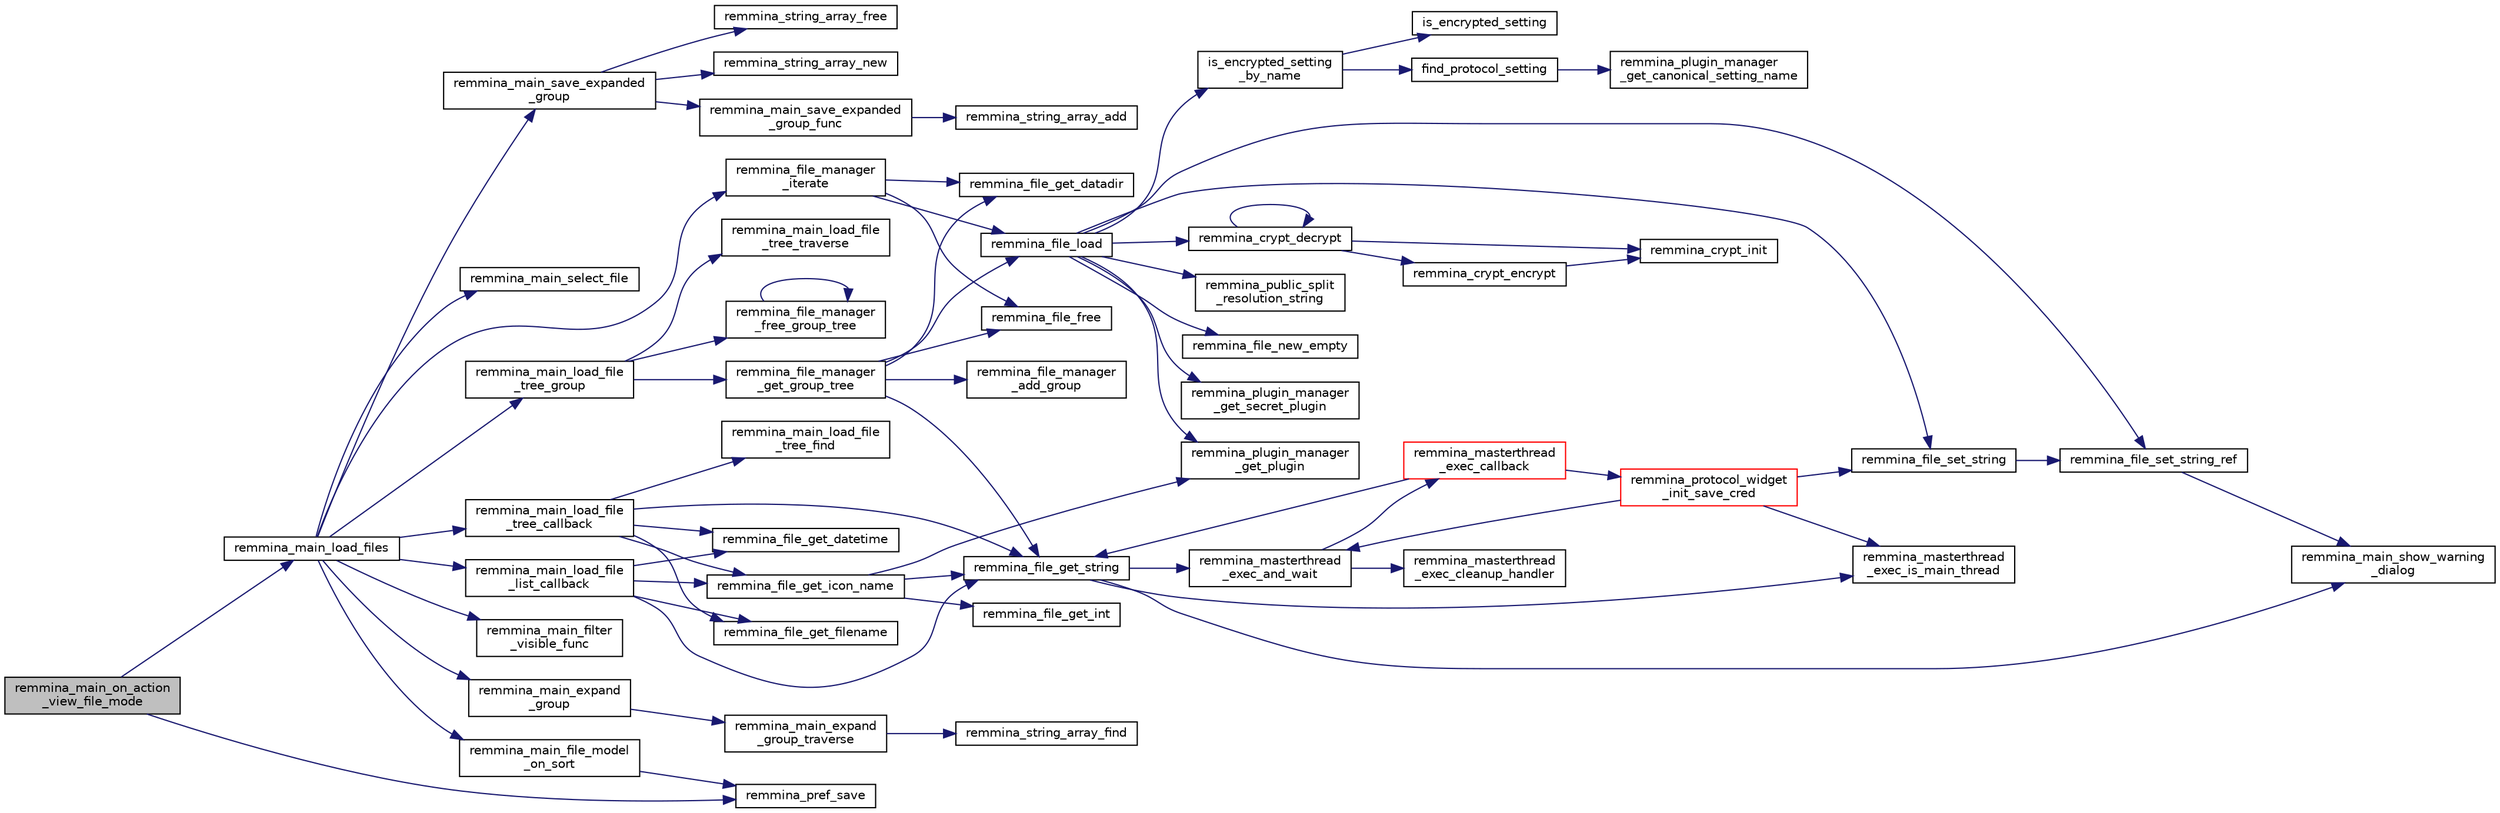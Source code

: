 digraph "remmina_main_on_action_view_file_mode"
{
  edge [fontname="Helvetica",fontsize="10",labelfontname="Helvetica",labelfontsize="10"];
  node [fontname="Helvetica",fontsize="10",shape=record];
  rankdir="LR";
  Node4760 [label="remmina_main_on_action\l_view_file_mode",height=0.2,width=0.4,color="black", fillcolor="grey75", style="filled", fontcolor="black"];
  Node4760 -> Node4761 [color="midnightblue",fontsize="10",style="solid",fontname="Helvetica"];
  Node4761 [label="remmina_pref_save",height=0.2,width=0.4,color="black", fillcolor="white", style="filled",URL="$remmina__pref_8c.html#a1c614a5e7dc3cd415be6e0a926e26983"];
  Node4760 -> Node4762 [color="midnightblue",fontsize="10",style="solid",fontname="Helvetica"];
  Node4762 [label="remmina_main_load_files",height=0.2,width=0.4,color="black", fillcolor="white", style="filled",URL="$remmina__main_8c.html#a3617295e74fa84edbd41dedc601402a7"];
  Node4762 -> Node4763 [color="midnightblue",fontsize="10",style="solid",fontname="Helvetica"];
  Node4763 [label="remmina_main_save_expanded\l_group",height=0.2,width=0.4,color="black", fillcolor="white", style="filled",URL="$remmina__main_8c.html#ad8744dc59ba8072ffdf557b6c94e9f40"];
  Node4763 -> Node4764 [color="midnightblue",fontsize="10",style="solid",fontname="Helvetica"];
  Node4764 [label="remmina_string_array_free",height=0.2,width=0.4,color="black", fillcolor="white", style="filled",URL="$remmina__string__array_8c.html#a8ab78913d299df665a408a8a5ec51bbe"];
  Node4763 -> Node4765 [color="midnightblue",fontsize="10",style="solid",fontname="Helvetica"];
  Node4765 [label="remmina_string_array_new",height=0.2,width=0.4,color="black", fillcolor="white", style="filled",URL="$remmina__string__array_8c.html#aff90e964c6541b1af02adf7ea39e6e02"];
  Node4763 -> Node4766 [color="midnightblue",fontsize="10",style="solid",fontname="Helvetica"];
  Node4766 [label="remmina_main_save_expanded\l_group_func",height=0.2,width=0.4,color="black", fillcolor="white", style="filled",URL="$remmina__main_8c.html#a51880fc109db6457a5d0fc543c2deaf2"];
  Node4766 -> Node4767 [color="midnightblue",fontsize="10",style="solid",fontname="Helvetica"];
  Node4767 [label="remmina_string_array_add",height=0.2,width=0.4,color="black", fillcolor="white", style="filled",URL="$remmina__string__array_8c.html#a2aaacca7db4b86f836486cfb559398f0"];
  Node4762 -> Node4768 [color="midnightblue",fontsize="10",style="solid",fontname="Helvetica"];
  Node4768 [label="remmina_main_load_file\l_tree_group",height=0.2,width=0.4,color="black", fillcolor="white", style="filled",URL="$remmina__main_8c.html#aa46e6b815c241d32a476a29053dbf296"];
  Node4768 -> Node4769 [color="midnightblue",fontsize="10",style="solid",fontname="Helvetica"];
  Node4769 [label="remmina_file_manager\l_get_group_tree",height=0.2,width=0.4,color="black", fillcolor="white", style="filled",URL="$remmina__file__manager_8c.html#a6593a3f297f420f012405fa582819857"];
  Node4769 -> Node4770 [color="midnightblue",fontsize="10",style="solid",fontname="Helvetica"];
  Node4770 [label="remmina_file_get_datadir",height=0.2,width=0.4,color="black", fillcolor="white", style="filled",URL="$remmina__file__manager_8c.html#aa65bc30beb59d607ba430d966e7e27f5"];
  Node4769 -> Node4771 [color="midnightblue",fontsize="10",style="solid",fontname="Helvetica"];
  Node4771 [label="remmina_file_load",height=0.2,width=0.4,color="black", fillcolor="white", style="filled",URL="$remmina__file_8c.html#ac1cc2d7f827f7d64c7fd3edf10e9383e"];
  Node4771 -> Node4772 [color="midnightblue",fontsize="10",style="solid",fontname="Helvetica"];
  Node4772 [label="remmina_file_new_empty",height=0.2,width=0.4,color="black", fillcolor="white", style="filled",URL="$remmina__file_8c.html#adab087b7139756f029020a87a5438cfa"];
  Node4771 -> Node4773 [color="midnightblue",fontsize="10",style="solid",fontname="Helvetica"];
  Node4773 [label="remmina_plugin_manager\l_get_plugin",height=0.2,width=0.4,color="black", fillcolor="white", style="filled",URL="$remmina__plugin__manager_8c.html#a3872c8656a8a3d5147bcc603471c1932"];
  Node4771 -> Node4774 [color="midnightblue",fontsize="10",style="solid",fontname="Helvetica"];
  Node4774 [label="remmina_plugin_manager\l_get_secret_plugin",height=0.2,width=0.4,color="black", fillcolor="white", style="filled",URL="$remmina__plugin__manager_8c.html#ad380a98f6624aa8c830015c8b428b7b4"];
  Node4771 -> Node4775 [color="midnightblue",fontsize="10",style="solid",fontname="Helvetica"];
  Node4775 [label="is_encrypted_setting\l_by_name",height=0.2,width=0.4,color="black", fillcolor="white", style="filled",URL="$remmina__file_8c.html#a72580559fa04082418a993fec4c77281"];
  Node4775 -> Node4776 [color="midnightblue",fontsize="10",style="solid",fontname="Helvetica"];
  Node4776 [label="find_protocol_setting",height=0.2,width=0.4,color="black", fillcolor="white", style="filled",URL="$remmina__file_8c.html#acc88ee6f5ba73bf9c3b05ab9368c952f"];
  Node4776 -> Node4777 [color="midnightblue",fontsize="10",style="solid",fontname="Helvetica"];
  Node4777 [label="remmina_plugin_manager\l_get_canonical_setting_name",height=0.2,width=0.4,color="black", fillcolor="white", style="filled",URL="$remmina__plugin__manager_8c.html#af60b8edfa50563ae4c7593efc3deed55"];
  Node4775 -> Node4778 [color="midnightblue",fontsize="10",style="solid",fontname="Helvetica"];
  Node4778 [label="is_encrypted_setting",height=0.2,width=0.4,color="black", fillcolor="white", style="filled",URL="$remmina__file_8c.html#a29920ae737817d3f6c673bacbbf11ca1"];
  Node4771 -> Node4779 [color="midnightblue",fontsize="10",style="solid",fontname="Helvetica"];
  Node4779 [label="remmina_file_set_string",height=0.2,width=0.4,color="black", fillcolor="white", style="filled",URL="$remmina__file_8c.html#a85ca1ca2d0bf9ef29e490c6f4527a954"];
  Node4779 -> Node4780 [color="midnightblue",fontsize="10",style="solid",fontname="Helvetica"];
  Node4780 [label="remmina_file_set_string_ref",height=0.2,width=0.4,color="black", fillcolor="white", style="filled",URL="$remmina__file_8c.html#a74951c1067a1a5e1341f5e1c1206dec6"];
  Node4780 -> Node4781 [color="midnightblue",fontsize="10",style="solid",fontname="Helvetica"];
  Node4781 [label="remmina_main_show_warning\l_dialog",height=0.2,width=0.4,color="black", fillcolor="white", style="filled",URL="$remmina__main_8c.html#ad99b9c0bf2fa8c166a8b4a09e06ffdf7"];
  Node4771 -> Node4780 [color="midnightblue",fontsize="10",style="solid",fontname="Helvetica"];
  Node4771 -> Node4782 [color="midnightblue",fontsize="10",style="solid",fontname="Helvetica"];
  Node4782 [label="remmina_crypt_decrypt",height=0.2,width=0.4,color="black", fillcolor="white", style="filled",URL="$remmina__crypt_8c.html#a3fe2fa245d401146adf02a3a8f996ab9"];
  Node4782 -> Node4783 [color="midnightblue",fontsize="10",style="solid",fontname="Helvetica"];
  Node4783 [label="remmina_crypt_init",height=0.2,width=0.4,color="black", fillcolor="white", style="filled",URL="$remmina__crypt_8c.html#ae097c169aefdd5d83a57fc1bde511171"];
  Node4782 -> Node4784 [color="midnightblue",fontsize="10",style="solid",fontname="Helvetica"];
  Node4784 [label="remmina_crypt_encrypt",height=0.2,width=0.4,color="black", fillcolor="white", style="filled",URL="$remmina__crypt_8c.html#aa02cf0fed3eb68d6a89815c3ba3bf7b1"];
  Node4784 -> Node4783 [color="midnightblue",fontsize="10",style="solid",fontname="Helvetica"];
  Node4782 -> Node4782 [color="midnightblue",fontsize="10",style="solid",fontname="Helvetica"];
  Node4771 -> Node4785 [color="midnightblue",fontsize="10",style="solid",fontname="Helvetica"];
  Node4785 [label="remmina_public_split\l_resolution_string",height=0.2,width=0.4,color="black", fillcolor="white", style="filled",URL="$remmina__public_8c.html#aaf3fdb980c24cd06965b85ebcdd79173"];
  Node4769 -> Node4786 [color="midnightblue",fontsize="10",style="solid",fontname="Helvetica"];
  Node4786 [label="remmina_file_get_string",height=0.2,width=0.4,color="black", fillcolor="white", style="filled",URL="$remmina__file_8c.html#a8eb1b213d9d08c6ad13683ce05f4355e"];
  Node4786 -> Node4787 [color="midnightblue",fontsize="10",style="solid",fontname="Helvetica"];
  Node4787 [label="remmina_masterthread\l_exec_is_main_thread",height=0.2,width=0.4,color="black", fillcolor="white", style="filled",URL="$remmina__masterthread__exec_8c.html#a3a52e863a3a3da6da6bb5d36c13b7ff4"];
  Node4786 -> Node4788 [color="midnightblue",fontsize="10",style="solid",fontname="Helvetica"];
  Node4788 [label="remmina_masterthread\l_exec_and_wait",height=0.2,width=0.4,color="black", fillcolor="white", style="filled",URL="$remmina__masterthread__exec_8c.html#a14628c2470cac50e87916a70ea05c97d"];
  Node4788 -> Node4789 [color="midnightblue",fontsize="10",style="solid",fontname="Helvetica"];
  Node4789 [label="remmina_masterthread\l_exec_cleanup_handler",height=0.2,width=0.4,color="black", fillcolor="white", style="filled",URL="$remmina__masterthread__exec_8c.html#a94985f15fd0d27c037824ee90b0ecd3c"];
  Node4788 -> Node4790 [color="midnightblue",fontsize="10",style="solid",fontname="Helvetica"];
  Node4790 [label="remmina_masterthread\l_exec_callback",height=0.2,width=0.4,color="red", fillcolor="white", style="filled",URL="$remmina__masterthread__exec_8c.html#ae5c4d736f1856249c255430e010a179f"];
  Node4790 -> Node4791 [color="midnightblue",fontsize="10",style="solid",fontname="Helvetica"];
  Node4791 [label="remmina_protocol_widget\l_init_save_cred",height=0.2,width=0.4,color="red", fillcolor="white", style="filled",URL="$remmina__protocol__widget_8c.html#a7ac09ee83afa8a1a60cadf56b0ec83a6"];
  Node4791 -> Node4787 [color="midnightblue",fontsize="10",style="solid",fontname="Helvetica"];
  Node4791 -> Node4788 [color="midnightblue",fontsize="10",style="solid",fontname="Helvetica"];
  Node4791 -> Node4779 [color="midnightblue",fontsize="10",style="solid",fontname="Helvetica"];
  Node4790 -> Node4786 [color="midnightblue",fontsize="10",style="solid",fontname="Helvetica"];
  Node4786 -> Node4781 [color="midnightblue",fontsize="10",style="solid",fontname="Helvetica"];
  Node4769 -> Node4813 [color="midnightblue",fontsize="10",style="solid",fontname="Helvetica"];
  Node4813 [label="remmina_file_manager\l_add_group",height=0.2,width=0.4,color="black", fillcolor="white", style="filled",URL="$remmina__file__manager_8c.html#a3b100405380ddccce98669a8b46ecc66"];
  Node4769 -> Node4814 [color="midnightblue",fontsize="10",style="solid",fontname="Helvetica"];
  Node4814 [label="remmina_file_free",height=0.2,width=0.4,color="black", fillcolor="white", style="filled",URL="$remmina__file_8c.html#abd2f06bf0a5ddcf7156e5ef7d0c8d4d7"];
  Node4768 -> Node4815 [color="midnightblue",fontsize="10",style="solid",fontname="Helvetica"];
  Node4815 [label="remmina_main_load_file\l_tree_traverse",height=0.2,width=0.4,color="black", fillcolor="white", style="filled",URL="$remmina__main_8c.html#a2a6ba822ef89ef8ad9f19340c2c8b7f5"];
  Node4768 -> Node4816 [color="midnightblue",fontsize="10",style="solid",fontname="Helvetica"];
  Node4816 [label="remmina_file_manager\l_free_group_tree",height=0.2,width=0.4,color="black", fillcolor="white", style="filled",URL="$remmina__file__manager_8c.html#a06196f19abc15526514a5aa59a568798"];
  Node4816 -> Node4816 [color="midnightblue",fontsize="10",style="solid",fontname="Helvetica"];
  Node4762 -> Node4817 [color="midnightblue",fontsize="10",style="solid",fontname="Helvetica"];
  Node4817 [label="remmina_file_manager\l_iterate",height=0.2,width=0.4,color="black", fillcolor="white", style="filled",URL="$remmina__file__manager_8c.html#a55a717aafc046713380bd2c55f29165a"];
  Node4817 -> Node4770 [color="midnightblue",fontsize="10",style="solid",fontname="Helvetica"];
  Node4817 -> Node4771 [color="midnightblue",fontsize="10",style="solid",fontname="Helvetica"];
  Node4817 -> Node4814 [color="midnightblue",fontsize="10",style="solid",fontname="Helvetica"];
  Node4762 -> Node4818 [color="midnightblue",fontsize="10",style="solid",fontname="Helvetica"];
  Node4818 [label="remmina_main_load_file\l_tree_callback",height=0.2,width=0.4,color="black", fillcolor="white", style="filled",URL="$remmina__main_8c.html#ae32574ebe06b1a24f135af9379e663b4"];
  Node4818 -> Node4819 [color="midnightblue",fontsize="10",style="solid",fontname="Helvetica"];
  Node4819 [label="remmina_main_load_file\l_tree_find",height=0.2,width=0.4,color="black", fillcolor="white", style="filled",URL="$remmina__main_8c.html#a847424fdb97ffe35d060409d4d738497"];
  Node4818 -> Node4786 [color="midnightblue",fontsize="10",style="solid",fontname="Helvetica"];
  Node4818 -> Node4820 [color="midnightblue",fontsize="10",style="solid",fontname="Helvetica"];
  Node4820 [label="remmina_file_get_datetime",height=0.2,width=0.4,color="black", fillcolor="white", style="filled",URL="$remmina__file_8c.html#a96abbfdc183d1e82fdffd6445d611ffe",tooltip="Return the string date of the last time a file has been modified. "];
  Node4818 -> Node4821 [color="midnightblue",fontsize="10",style="solid",fontname="Helvetica"];
  Node4821 [label="remmina_file_get_icon_name",height=0.2,width=0.4,color="black", fillcolor="white", style="filled",URL="$remmina__file_8c.html#a2feb8e9e32f3ff4e2fac836e67a77331"];
  Node4821 -> Node4773 [color="midnightblue",fontsize="10",style="solid",fontname="Helvetica"];
  Node4821 -> Node4786 [color="midnightblue",fontsize="10",style="solid",fontname="Helvetica"];
  Node4821 -> Node4822 [color="midnightblue",fontsize="10",style="solid",fontname="Helvetica"];
  Node4822 [label="remmina_file_get_int",height=0.2,width=0.4,color="black", fillcolor="white", style="filled",URL="$remmina__file_8c.html#a4884356c195dcfb4ceacf641a1e74e66"];
  Node4818 -> Node4823 [color="midnightblue",fontsize="10",style="solid",fontname="Helvetica"];
  Node4823 [label="remmina_file_get_filename",height=0.2,width=0.4,color="black", fillcolor="white", style="filled",URL="$remmina__file_8c.html#ad1e4f3a0f64cd98e301044b6c38a1f1d"];
  Node4762 -> Node4824 [color="midnightblue",fontsize="10",style="solid",fontname="Helvetica"];
  Node4824 [label="remmina_main_load_file\l_list_callback",height=0.2,width=0.4,color="black", fillcolor="white", style="filled",URL="$remmina__main_8c.html#a71f485dba1b11bf8cba129920767b5e6"];
  Node4824 -> Node4820 [color="midnightblue",fontsize="10",style="solid",fontname="Helvetica"];
  Node4824 -> Node4821 [color="midnightblue",fontsize="10",style="solid",fontname="Helvetica"];
  Node4824 -> Node4786 [color="midnightblue",fontsize="10",style="solid",fontname="Helvetica"];
  Node4824 -> Node4823 [color="midnightblue",fontsize="10",style="solid",fontname="Helvetica"];
  Node4762 -> Node4825 [color="midnightblue",fontsize="10",style="solid",fontname="Helvetica"];
  Node4825 [label="remmina_main_filter\l_visible_func",height=0.2,width=0.4,color="black", fillcolor="white", style="filled",URL="$remmina__main_8c.html#ab0d22f0e3571eb80886acb0c68005800"];
  Node4762 -> Node4826 [color="midnightblue",fontsize="10",style="solid",fontname="Helvetica"];
  Node4826 [label="remmina_main_file_model\l_on_sort",height=0.2,width=0.4,color="black", fillcolor="white", style="filled",URL="$remmina__main_8c.html#a71fbe206a9c2abb8f348ee598d7751b7"];
  Node4826 -> Node4761 [color="midnightblue",fontsize="10",style="solid",fontname="Helvetica"];
  Node4762 -> Node4827 [color="midnightblue",fontsize="10",style="solid",fontname="Helvetica"];
  Node4827 [label="remmina_main_expand\l_group",height=0.2,width=0.4,color="black", fillcolor="white", style="filled",URL="$remmina__main_8c.html#a4a4733c243f20c3ffc27105003f5e30e"];
  Node4827 -> Node4828 [color="midnightblue",fontsize="10",style="solid",fontname="Helvetica"];
  Node4828 [label="remmina_main_expand\l_group_traverse",height=0.2,width=0.4,color="black", fillcolor="white", style="filled",URL="$remmina__main_8c.html#a74cb130b886c2b905f651e777644a08c"];
  Node4828 -> Node4829 [color="midnightblue",fontsize="10",style="solid",fontname="Helvetica"];
  Node4829 [label="remmina_string_array_find",height=0.2,width=0.4,color="black", fillcolor="white", style="filled",URL="$remmina__string__array_8c.html#ab93a69850cfb4117c223a3f145ced986"];
  Node4762 -> Node4830 [color="midnightblue",fontsize="10",style="solid",fontname="Helvetica"];
  Node4830 [label="remmina_main_select_file",height=0.2,width=0.4,color="black", fillcolor="white", style="filled",URL="$remmina__main_8c.html#aa20963aed43242994c88d5a97a546355"];
}
